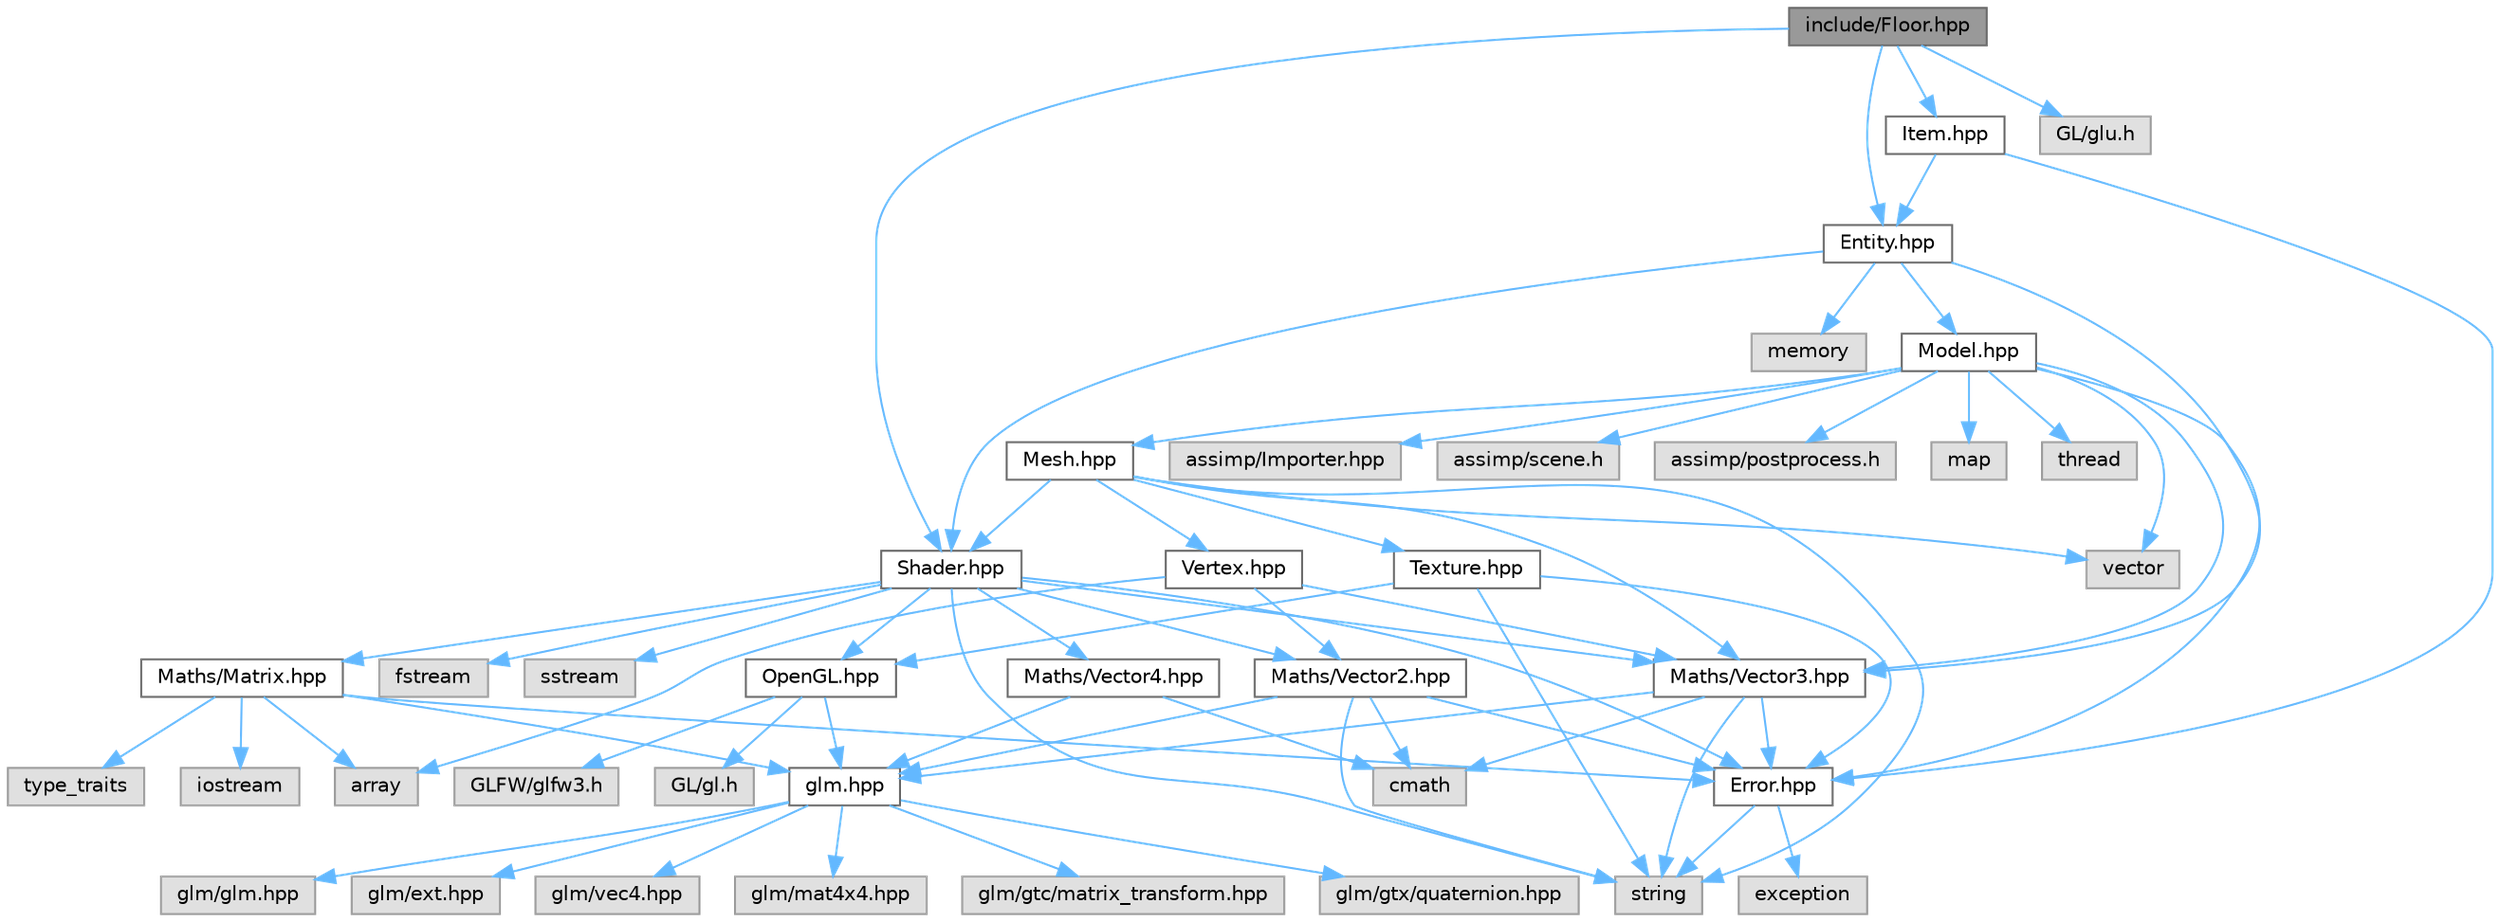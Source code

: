 digraph "include/Floor.hpp"
{
 // LATEX_PDF_SIZE
  bgcolor="transparent";
  edge [fontname=Helvetica,fontsize=10,labelfontname=Helvetica,labelfontsize=10];
  node [fontname=Helvetica,fontsize=10,shape=box,height=0.2,width=0.4];
  Node1 [id="Node000001",label="include/Floor.hpp",height=0.2,width=0.4,color="gray40", fillcolor="grey60", style="filled", fontcolor="black",tooltip=" "];
  Node1 -> Node2 [id="edge67_Node000001_Node000002",color="steelblue1",style="solid",tooltip=" "];
  Node2 [id="Node000002",label="Entity.hpp",height=0.2,width=0.4,color="grey40", fillcolor="white", style="filled",URL="$Entity_8hpp.html",tooltip=" "];
  Node2 -> Node3 [id="edge68_Node000002_Node000003",color="steelblue1",style="solid",tooltip=" "];
  Node3 [id="Node000003",label="Maths/Vector3.hpp",height=0.2,width=0.4,color="grey40", fillcolor="white", style="filled",URL="$Vector3_8hpp.html",tooltip="Defines the Vector3 class for representing 3D vectors."];
  Node3 -> Node4 [id="edge69_Node000003_Node000004",color="steelblue1",style="solid",tooltip=" "];
  Node4 [id="Node000004",label="Error.hpp",height=0.2,width=0.4,color="grey40", fillcolor="white", style="filled",URL="$Error_8hpp.html",tooltip="Defines the Error class for the ETIB Game Engine."];
  Node4 -> Node5 [id="edge70_Node000004_Node000005",color="steelblue1",style="solid",tooltip=" "];
  Node5 [id="Node000005",label="exception",height=0.2,width=0.4,color="grey60", fillcolor="#E0E0E0", style="filled",tooltip=" "];
  Node4 -> Node6 [id="edge71_Node000004_Node000006",color="steelblue1",style="solid",tooltip=" "];
  Node6 [id="Node000006",label="string",height=0.2,width=0.4,color="grey60", fillcolor="#E0E0E0", style="filled",tooltip=" "];
  Node3 -> Node7 [id="edge72_Node000003_Node000007",color="steelblue1",style="solid",tooltip=" "];
  Node7 [id="Node000007",label="glm.hpp",height=0.2,width=0.4,color="grey40", fillcolor="white", style="filled",URL="$glm_8hpp.html",tooltip=" "];
  Node7 -> Node8 [id="edge73_Node000007_Node000008",color="steelblue1",style="solid",tooltip=" "];
  Node8 [id="Node000008",label="glm/glm.hpp",height=0.2,width=0.4,color="grey60", fillcolor="#E0E0E0", style="filled",tooltip=" "];
  Node7 -> Node9 [id="edge74_Node000007_Node000009",color="steelblue1",style="solid",tooltip=" "];
  Node9 [id="Node000009",label="glm/ext.hpp",height=0.2,width=0.4,color="grey60", fillcolor="#E0E0E0", style="filled",tooltip=" "];
  Node7 -> Node10 [id="edge75_Node000007_Node000010",color="steelblue1",style="solid",tooltip=" "];
  Node10 [id="Node000010",label="glm/vec4.hpp",height=0.2,width=0.4,color="grey60", fillcolor="#E0E0E0", style="filled",tooltip=" "];
  Node7 -> Node11 [id="edge76_Node000007_Node000011",color="steelblue1",style="solid",tooltip=" "];
  Node11 [id="Node000011",label="glm/mat4x4.hpp",height=0.2,width=0.4,color="grey60", fillcolor="#E0E0E0", style="filled",tooltip=" "];
  Node7 -> Node12 [id="edge77_Node000007_Node000012",color="steelblue1",style="solid",tooltip=" "];
  Node12 [id="Node000012",label="glm/gtc/matrix_transform.hpp",height=0.2,width=0.4,color="grey60", fillcolor="#E0E0E0", style="filled",tooltip=" "];
  Node7 -> Node13 [id="edge78_Node000007_Node000013",color="steelblue1",style="solid",tooltip=" "];
  Node13 [id="Node000013",label="glm/gtx/quaternion.hpp",height=0.2,width=0.4,color="grey60", fillcolor="#E0E0E0", style="filled",tooltip=" "];
  Node3 -> Node14 [id="edge79_Node000003_Node000014",color="steelblue1",style="solid",tooltip=" "];
  Node14 [id="Node000014",label="cmath",height=0.2,width=0.4,color="grey60", fillcolor="#E0E0E0", style="filled",tooltip=" "];
  Node3 -> Node6 [id="edge80_Node000003_Node000006",color="steelblue1",style="solid",tooltip=" "];
  Node2 -> Node15 [id="edge81_Node000002_Node000015",color="steelblue1",style="solid",tooltip=" "];
  Node15 [id="Node000015",label="Model.hpp",height=0.2,width=0.4,color="grey40", fillcolor="white", style="filled",URL="$Model_8hpp.html",tooltip="File containing the Model class and its related functions."];
  Node15 -> Node4 [id="edge82_Node000015_Node000004",color="steelblue1",style="solid",tooltip=" "];
  Node15 -> Node16 [id="edge83_Node000015_Node000016",color="steelblue1",style="solid",tooltip=" "];
  Node16 [id="Node000016",label="Mesh.hpp",height=0.2,width=0.4,color="grey40", fillcolor="white", style="filled",URL="$Mesh_8hpp.html",tooltip="File containing the Mesh class and its related functions."];
  Node16 -> Node3 [id="edge84_Node000016_Node000003",color="steelblue1",style="solid",tooltip=" "];
  Node16 -> Node17 [id="edge85_Node000016_Node000017",color="steelblue1",style="solid",tooltip=" "];
  Node17 [id="Node000017",label="Texture.hpp",height=0.2,width=0.4,color="grey40", fillcolor="white", style="filled",URL="$Texture_8hpp.html",tooltip="File containing the Texture class and its related functions."];
  Node17 -> Node4 [id="edge86_Node000017_Node000004",color="steelblue1",style="solid",tooltip=" "];
  Node17 -> Node18 [id="edge87_Node000017_Node000018",color="steelblue1",style="solid",tooltip=" "];
  Node18 [id="Node000018",label="OpenGL.hpp",height=0.2,width=0.4,color="grey40", fillcolor="white", style="filled",URL="$OpenGL_8hpp.html",tooltip=" "];
  Node18 -> Node7 [id="edge88_Node000018_Node000007",color="steelblue1",style="solid",tooltip=" "];
  Node18 -> Node19 [id="edge89_Node000018_Node000019",color="steelblue1",style="solid",tooltip=" "];
  Node19 [id="Node000019",label="GL/gl.h",height=0.2,width=0.4,color="grey60", fillcolor="#E0E0E0", style="filled",tooltip=" "];
  Node18 -> Node20 [id="edge90_Node000018_Node000020",color="steelblue1",style="solid",tooltip=" "];
  Node20 [id="Node000020",label="GLFW/glfw3.h",height=0.2,width=0.4,color="grey60", fillcolor="#E0E0E0", style="filled",tooltip=" "];
  Node17 -> Node6 [id="edge91_Node000017_Node000006",color="steelblue1",style="solid",tooltip=" "];
  Node16 -> Node21 [id="edge92_Node000016_Node000021",color="steelblue1",style="solid",tooltip=" "];
  Node21 [id="Node000021",label="Shader.hpp",height=0.2,width=0.4,color="grey40", fillcolor="white", style="filled",URL="$Shader_8hpp.html",tooltip=" "];
  Node21 -> Node4 [id="edge93_Node000021_Node000004",color="steelblue1",style="solid",tooltip=" "];
  Node21 -> Node22 [id="edge94_Node000021_Node000022",color="steelblue1",style="solid",tooltip=" "];
  Node22 [id="Node000022",label="Maths/Matrix.hpp",height=0.2,width=0.4,color="grey40", fillcolor="white", style="filled",URL="$Matrix_8hpp.html",tooltip="Defines the Matrix class for representing 4D vectors."];
  Node22 -> Node4 [id="edge95_Node000022_Node000004",color="steelblue1",style="solid",tooltip=" "];
  Node22 -> Node7 [id="edge96_Node000022_Node000007",color="steelblue1",style="solid",tooltip=" "];
  Node22 -> Node23 [id="edge97_Node000022_Node000023",color="steelblue1",style="solid",tooltip=" "];
  Node23 [id="Node000023",label="array",height=0.2,width=0.4,color="grey60", fillcolor="#E0E0E0", style="filled",tooltip=" "];
  Node22 -> Node24 [id="edge98_Node000022_Node000024",color="steelblue1",style="solid",tooltip=" "];
  Node24 [id="Node000024",label="iostream",height=0.2,width=0.4,color="grey60", fillcolor="#E0E0E0", style="filled",tooltip=" "];
  Node22 -> Node25 [id="edge99_Node000022_Node000025",color="steelblue1",style="solid",tooltip=" "];
  Node25 [id="Node000025",label="type_traits",height=0.2,width=0.4,color="grey60", fillcolor="#E0E0E0", style="filled",tooltip=" "];
  Node21 -> Node26 [id="edge100_Node000021_Node000026",color="steelblue1",style="solid",tooltip=" "];
  Node26 [id="Node000026",label="Maths/Vector2.hpp",height=0.2,width=0.4,color="grey40", fillcolor="white", style="filled",URL="$Vector2_8hpp.html",tooltip="Defines the Vector2 class for representing 2D vectors."];
  Node26 -> Node4 [id="edge101_Node000026_Node000004",color="steelblue1",style="solid",tooltip=" "];
  Node26 -> Node7 [id="edge102_Node000026_Node000007",color="steelblue1",style="solid",tooltip=" "];
  Node26 -> Node14 [id="edge103_Node000026_Node000014",color="steelblue1",style="solid",tooltip=" "];
  Node26 -> Node6 [id="edge104_Node000026_Node000006",color="steelblue1",style="solid",tooltip=" "];
  Node21 -> Node3 [id="edge105_Node000021_Node000003",color="steelblue1",style="solid",tooltip=" "];
  Node21 -> Node27 [id="edge106_Node000021_Node000027",color="steelblue1",style="solid",tooltip=" "];
  Node27 [id="Node000027",label="Maths/Vector4.hpp",height=0.2,width=0.4,color="grey40", fillcolor="white", style="filled",URL="$Vector4_8hpp.html",tooltip="Defines the Vector4 class for representing 4D vectors."];
  Node27 -> Node7 [id="edge107_Node000027_Node000007",color="steelblue1",style="solid",tooltip=" "];
  Node27 -> Node14 [id="edge108_Node000027_Node000014",color="steelblue1",style="solid",tooltip=" "];
  Node21 -> Node18 [id="edge109_Node000021_Node000018",color="steelblue1",style="solid",tooltip=" "];
  Node21 -> Node28 [id="edge110_Node000021_Node000028",color="steelblue1",style="solid",tooltip=" "];
  Node28 [id="Node000028",label="fstream",height=0.2,width=0.4,color="grey60", fillcolor="#E0E0E0", style="filled",tooltip=" "];
  Node21 -> Node29 [id="edge111_Node000021_Node000029",color="steelblue1",style="solid",tooltip=" "];
  Node29 [id="Node000029",label="sstream",height=0.2,width=0.4,color="grey60", fillcolor="#E0E0E0", style="filled",tooltip=" "];
  Node21 -> Node6 [id="edge112_Node000021_Node000006",color="steelblue1",style="solid",tooltip=" "];
  Node16 -> Node30 [id="edge113_Node000016_Node000030",color="steelblue1",style="solid",tooltip=" "];
  Node30 [id="Node000030",label="Vertex.hpp",height=0.2,width=0.4,color="grey40", fillcolor="white", style="filled",URL="$Vertex_8hpp.html",tooltip="File containing the Vertex struct and its related functions."];
  Node30 -> Node26 [id="edge114_Node000030_Node000026",color="steelblue1",style="solid",tooltip=" "];
  Node30 -> Node3 [id="edge115_Node000030_Node000003",color="steelblue1",style="solid",tooltip=" "];
  Node30 -> Node23 [id="edge116_Node000030_Node000023",color="steelblue1",style="solid",tooltip=" "];
  Node16 -> Node6 [id="edge117_Node000016_Node000006",color="steelblue1",style="solid",tooltip=" "];
  Node16 -> Node31 [id="edge118_Node000016_Node000031",color="steelblue1",style="solid",tooltip=" "];
  Node31 [id="Node000031",label="vector",height=0.2,width=0.4,color="grey60", fillcolor="#E0E0E0", style="filled",tooltip=" "];
  Node15 -> Node3 [id="edge119_Node000015_Node000003",color="steelblue1",style="solid",tooltip=" "];
  Node15 -> Node32 [id="edge120_Node000015_Node000032",color="steelblue1",style="solid",tooltip=" "];
  Node32 [id="Node000032",label="assimp/Importer.hpp",height=0.2,width=0.4,color="grey60", fillcolor="#E0E0E0", style="filled",tooltip=" "];
  Node15 -> Node33 [id="edge121_Node000015_Node000033",color="steelblue1",style="solid",tooltip=" "];
  Node33 [id="Node000033",label="assimp/scene.h",height=0.2,width=0.4,color="grey60", fillcolor="#E0E0E0", style="filled",tooltip=" "];
  Node15 -> Node34 [id="edge122_Node000015_Node000034",color="steelblue1",style="solid",tooltip=" "];
  Node34 [id="Node000034",label="assimp/postprocess.h",height=0.2,width=0.4,color="grey60", fillcolor="#E0E0E0", style="filled",tooltip=" "];
  Node15 -> Node35 [id="edge123_Node000015_Node000035",color="steelblue1",style="solid",tooltip=" "];
  Node35 [id="Node000035",label="map",height=0.2,width=0.4,color="grey60", fillcolor="#E0E0E0", style="filled",tooltip=" "];
  Node15 -> Node36 [id="edge124_Node000015_Node000036",color="steelblue1",style="solid",tooltip=" "];
  Node36 [id="Node000036",label="thread",height=0.2,width=0.4,color="grey60", fillcolor="#E0E0E0", style="filled",tooltip=" "];
  Node15 -> Node31 [id="edge125_Node000015_Node000031",color="steelblue1",style="solid",tooltip=" "];
  Node2 -> Node21 [id="edge126_Node000002_Node000021",color="steelblue1",style="solid",tooltip=" "];
  Node2 -> Node37 [id="edge127_Node000002_Node000037",color="steelblue1",style="solid",tooltip=" "];
  Node37 [id="Node000037",label="memory",height=0.2,width=0.4,color="grey60", fillcolor="#E0E0E0", style="filled",tooltip=" "];
  Node1 -> Node38 [id="edge128_Node000001_Node000038",color="steelblue1",style="solid",tooltip=" "];
  Node38 [id="Node000038",label="Item.hpp",height=0.2,width=0.4,color="grey40", fillcolor="white", style="filled",URL="$include_2Item_8hpp.html",tooltip=" "];
  Node38 -> Node2 [id="edge129_Node000038_Node000002",color="steelblue1",style="solid",tooltip=" "];
  Node38 -> Node4 [id="edge130_Node000038_Node000004",color="steelblue1",style="solid",tooltip=" "];
  Node1 -> Node21 [id="edge131_Node000001_Node000021",color="steelblue1",style="solid",tooltip=" "];
  Node1 -> Node39 [id="edge132_Node000001_Node000039",color="steelblue1",style="solid",tooltip=" "];
  Node39 [id="Node000039",label="GL/glu.h",height=0.2,width=0.4,color="grey60", fillcolor="#E0E0E0", style="filled",tooltip=" "];
}
